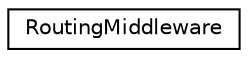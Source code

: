 digraph "Graphical Class Hierarchy"
{
  edge [fontname="Helvetica",fontsize="10",labelfontname="Helvetica",labelfontsize="10"];
  node [fontname="Helvetica",fontsize="10",shape=record];
  rankdir="LR";
  Node1 [label="RoutingMiddleware",height=0.2,width=0.4,color="black", fillcolor="white", style="filled",URL="$class_cake_1_1_routing_1_1_middleware_1_1_routing_middleware.html"];
}
